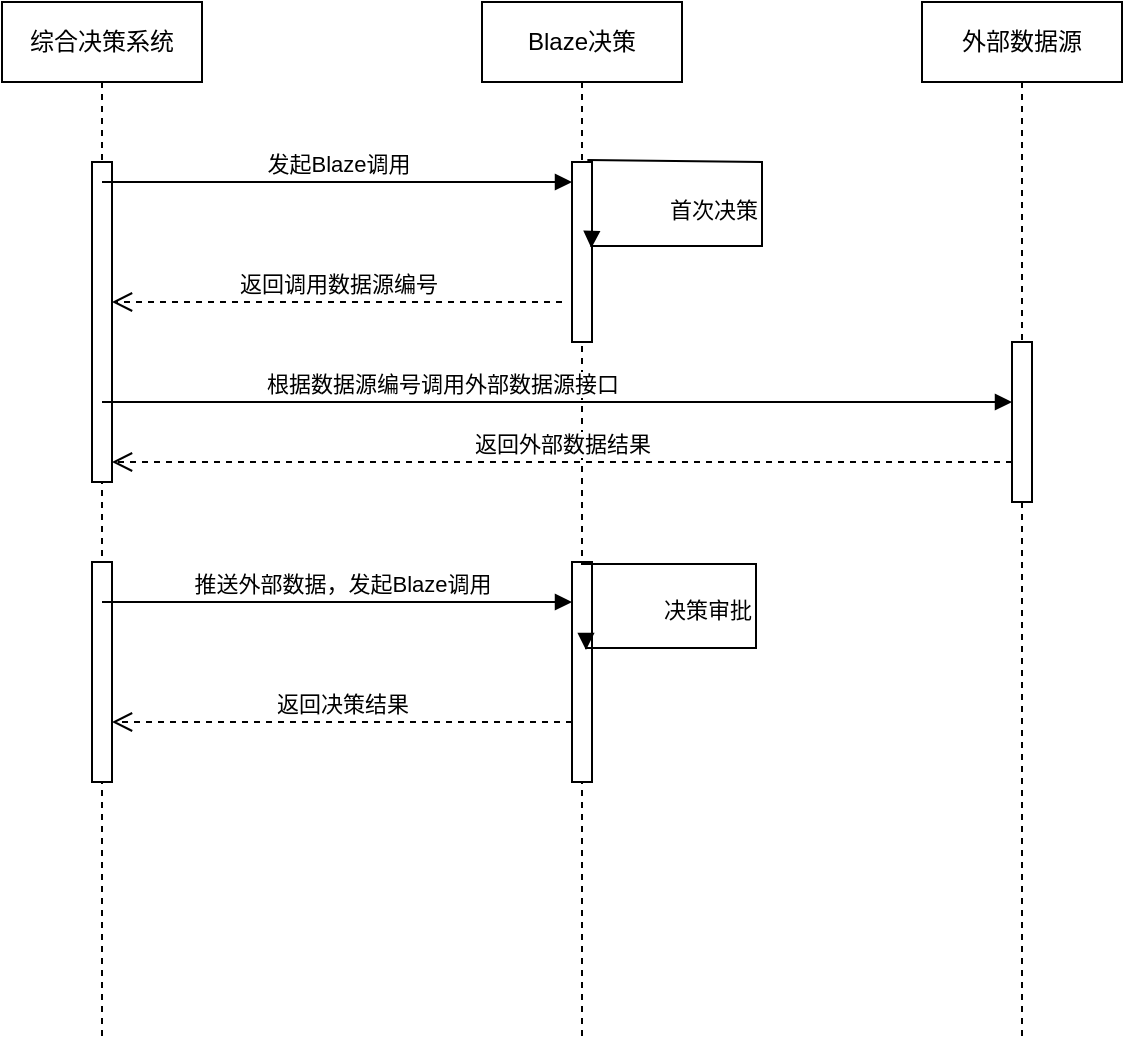 <mxfile version="12.5.5" type="github"><diagram id="vGNdvMIG6XR12b-L_Hd-" name="Page-1"><mxGraphModel dx="1022" dy="-749" grid="1" gridSize="10" guides="1" tooltips="1" connect="1" arrows="1" fold="1" page="1" pageScale="1" pageWidth="827" pageHeight="1169" math="0" shadow="0"><root><mxCell id="0"/><mxCell id="1" parent="0"/><mxCell id="MvAWmu5Y9yvNlw0LaaIL-2" value="综合决策系统" style="shape=umlLifeline;perimeter=lifelinePerimeter;whiteSpace=wrap;html=1;container=1;collapsible=0;recursiveResize=0;outlineConnect=0;fillColor=#FFFFFF;" vertex="1" parent="1"><mxGeometry x="100" y="1240" width="100" height="520" as="geometry"/></mxCell><mxCell id="MvAWmu5Y9yvNlw0LaaIL-18" value="" style="html=1;points=[];perimeter=orthogonalPerimeter;fillColor=#FFFFFF;" vertex="1" parent="MvAWmu5Y9yvNlw0LaaIL-2"><mxGeometry x="45" y="80" width="10" height="160" as="geometry"/></mxCell><mxCell id="MvAWmu5Y9yvNlw0LaaIL-22" value="发起Blaze调用" style="html=1;verticalAlign=bottom;endArrow=block;fillColor=#FFFFFF;" edge="1" parent="MvAWmu5Y9yvNlw0LaaIL-2"><mxGeometry width="80" relative="1" as="geometry"><mxPoint x="50" y="90" as="sourcePoint"/><mxPoint x="285" y="90" as="targetPoint"/></mxGeometry></mxCell><mxCell id="MvAWmu5Y9yvNlw0LaaIL-36" value="" style="html=1;points=[];perimeter=orthogonalPerimeter;fillColor=#FFFFFF;" vertex="1" parent="MvAWmu5Y9yvNlw0LaaIL-2"><mxGeometry x="45" y="280" width="10" height="110" as="geometry"/></mxCell><mxCell id="MvAWmu5Y9yvNlw0LaaIL-8" value="Blaze决策" style="shape=umlLifeline;perimeter=lifelinePerimeter;whiteSpace=wrap;html=1;container=1;collapsible=0;recursiveResize=0;outlineConnect=0;fillColor=#FFFFFF;" vertex="1" parent="1"><mxGeometry x="340" y="1240" width="100" height="520" as="geometry"/></mxCell><mxCell id="MvAWmu5Y9yvNlw0LaaIL-23" value="" style="html=1;points=[];perimeter=orthogonalPerimeter;fillColor=#FFFFFF;" vertex="1" parent="MvAWmu5Y9yvNlw0LaaIL-8"><mxGeometry x="45" y="80" width="10" height="90" as="geometry"/></mxCell><mxCell id="MvAWmu5Y9yvNlw0LaaIL-30" value="首次决策" style="edgeStyle=orthogonalEdgeStyle;html=1;align=left;spacingLeft=2;endArrow=block;rounded=0;exitX=0.767;exitY=-0.011;exitDx=0;exitDy=0;exitPerimeter=0;entryX=0.967;entryY=0.478;entryDx=0;entryDy=0;entryPerimeter=0;fillColor=#FFFFFF;" edge="1" parent="MvAWmu5Y9yvNlw0LaaIL-8" source="MvAWmu5Y9yvNlw0LaaIL-23" target="MvAWmu5Y9yvNlw0LaaIL-23"><mxGeometry x="0.029" y="-50" relative="1" as="geometry"><mxPoint x="60" y="80" as="sourcePoint"/><Array as="points"><mxPoint x="53" y="80"/><mxPoint x="140" y="80"/><mxPoint x="140" y="122"/></Array><mxPoint x="80" y="122" as="targetPoint"/><mxPoint as="offset"/></mxGeometry></mxCell><mxCell id="MvAWmu5Y9yvNlw0LaaIL-37" value="" style="html=1;points=[];perimeter=orthogonalPerimeter;fillColor=#FFFFFF;" vertex="1" parent="MvAWmu5Y9yvNlw0LaaIL-8"><mxGeometry x="45" y="280" width="10" height="110" as="geometry"/></mxCell><mxCell id="MvAWmu5Y9yvNlw0LaaIL-9" value="外部数据源" style="shape=umlLifeline;perimeter=lifelinePerimeter;whiteSpace=wrap;html=1;container=1;collapsible=0;recursiveResize=0;outlineConnect=0;fillColor=#FFFFFF;" vertex="1" parent="1"><mxGeometry x="560" y="1240" width="100" height="520" as="geometry"/></mxCell><mxCell id="MvAWmu5Y9yvNlw0LaaIL-33" value="" style="html=1;points=[];perimeter=orthogonalPerimeter;fillColor=#FFFFFF;" vertex="1" parent="MvAWmu5Y9yvNlw0LaaIL-9"><mxGeometry x="45" y="170" width="10" height="80" as="geometry"/></mxCell><mxCell id="MvAWmu5Y9yvNlw0LaaIL-32" value="返回调用数据源编号" style="html=1;verticalAlign=bottom;endArrow=open;dashed=1;endSize=8;fillColor=#FFFFFF;" edge="1" parent="1" target="MvAWmu5Y9yvNlw0LaaIL-18"><mxGeometry relative="1" as="geometry"><mxPoint x="380" y="1390" as="sourcePoint"/><mxPoint x="160" y="1390" as="targetPoint"/></mxGeometry></mxCell><mxCell id="MvAWmu5Y9yvNlw0LaaIL-34" value="根据数据源编号调用外部数据源接口" style="html=1;verticalAlign=bottom;endArrow=block;fillColor=#FFFFFF;" edge="1" parent="1" target="MvAWmu5Y9yvNlw0LaaIL-33"><mxGeometry x="-0.253" width="80" relative="1" as="geometry"><mxPoint x="150" y="1440" as="sourcePoint"/><mxPoint x="375" y="1440" as="targetPoint"/><mxPoint as="offset"/></mxGeometry></mxCell><mxCell id="MvAWmu5Y9yvNlw0LaaIL-35" value="返回外部数据结果" style="html=1;verticalAlign=bottom;endArrow=open;dashed=1;endSize=8;fillColor=#FFFFFF;" edge="1" parent="1" target="MvAWmu5Y9yvNlw0LaaIL-18"><mxGeometry relative="1" as="geometry"><mxPoint x="605" y="1470" as="sourcePoint"/><mxPoint x="380" y="1470" as="targetPoint"/></mxGeometry></mxCell><mxCell id="MvAWmu5Y9yvNlw0LaaIL-38" value="推送外部数据，发起Blaze调用" style="html=1;verticalAlign=bottom;endArrow=block;fillColor=#FFFFFF;" edge="1" parent="1"><mxGeometry x="0.021" width="80" relative="1" as="geometry"><mxPoint x="150" y="1540" as="sourcePoint"/><mxPoint x="385" y="1540" as="targetPoint"/><mxPoint as="offset"/></mxGeometry></mxCell><mxCell id="MvAWmu5Y9yvNlw0LaaIL-39" value="决策审批" style="edgeStyle=orthogonalEdgeStyle;html=1;align=left;spacingLeft=2;endArrow=block;rounded=0;exitX=0.767;exitY=-0.011;exitDx=0;exitDy=0;exitPerimeter=0;entryX=0.967;entryY=0.478;entryDx=0;entryDy=0;entryPerimeter=0;fillColor=#FFFFFF;" edge="1" parent="1"><mxGeometry x="0.029" y="-50" relative="1" as="geometry"><mxPoint x="390" y="1520" as="sourcePoint"/><Array as="points"><mxPoint x="390" y="1521"/><mxPoint x="477" y="1521"/><mxPoint x="477" y="1563"/></Array><mxPoint x="392" y="1564" as="targetPoint"/><mxPoint as="offset"/></mxGeometry></mxCell><mxCell id="MvAWmu5Y9yvNlw0LaaIL-40" value="返回决策结果" style="html=1;verticalAlign=bottom;endArrow=open;dashed=1;endSize=8;fillColor=#FFFFFF;" edge="1" parent="1" target="MvAWmu5Y9yvNlw0LaaIL-36"><mxGeometry relative="1" as="geometry"><mxPoint x="385" y="1600" as="sourcePoint"/><mxPoint x="160" y="1600" as="targetPoint"/></mxGeometry></mxCell></root></mxGraphModel></diagram></mxfile>